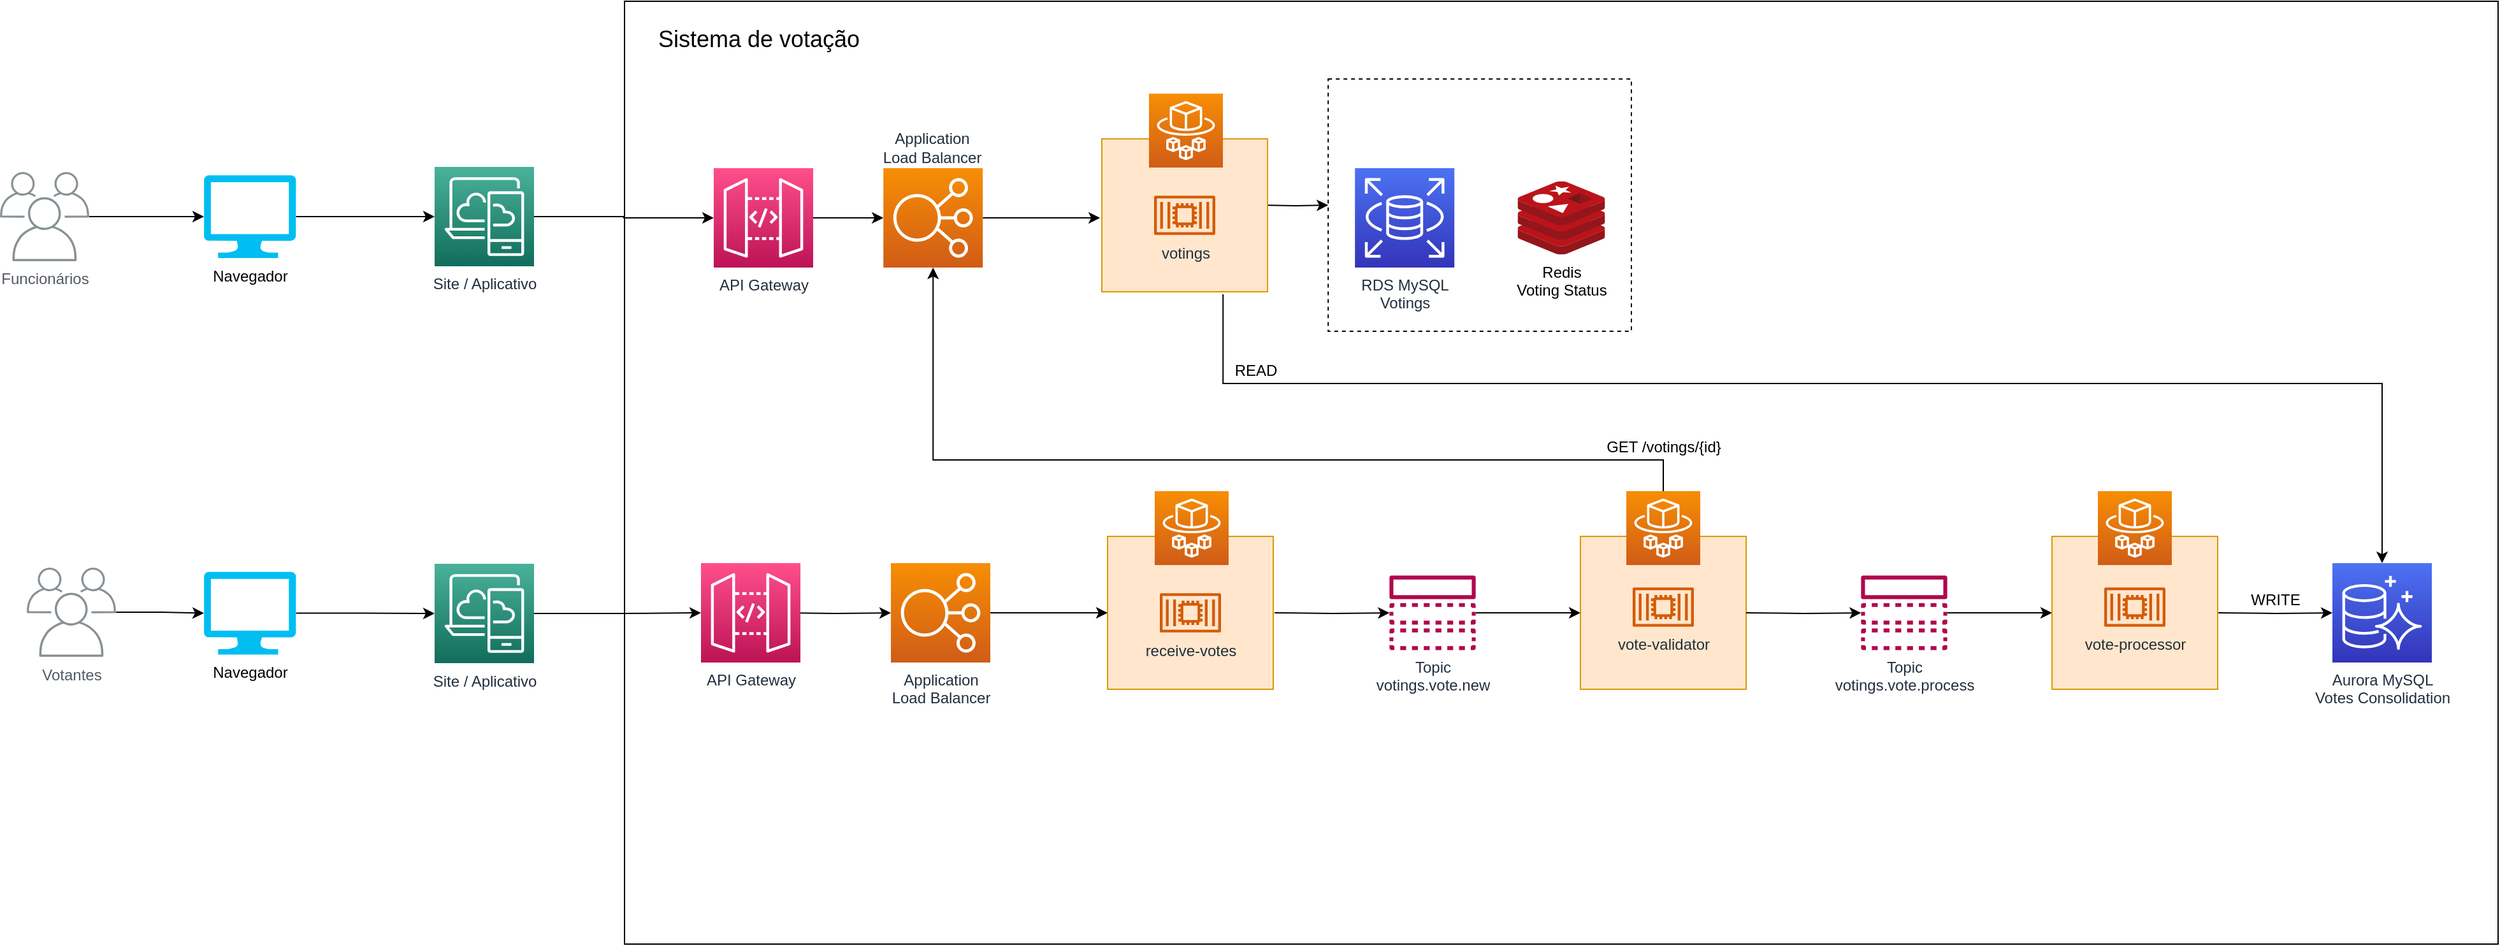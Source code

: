 <mxfile version="18.1.1" type="device"><diagram id="2X0dcI3UQhadDb3Mxtm5" name="Page-4"><mxGraphModel dx="2916" dy="709" grid="1" gridSize="10" guides="1" tooltips="1" connect="1" arrows="1" fold="1" page="1" pageScale="1" pageWidth="850" pageHeight="1100" math="0" shadow="0"><root><mxCell id="0"/><mxCell id="1" parent="0"/><mxCell id="NoNYzO1xtR95Ln9_nWpt-7" value="" style="rounded=0;whiteSpace=wrap;html=1;fillColor=none;" parent="1" vertex="1"><mxGeometry x="-20" y="480" width="1470" height="740" as="geometry"/></mxCell><mxCell id="qi511pHImZxNZVyPVJeD-2" value="" style="rounded=0;whiteSpace=wrap;html=1;dashed=1;fillColor=none;" vertex="1" parent="1"><mxGeometry x="532.1" y="541" width="237.9" height="198" as="geometry"/></mxCell><mxCell id="tU-Ik1oLNcgUxL7mBsfo-5" value="" style="fillColor=#ffe6cc;strokeColor=#d79b00;dashed=0;verticalAlign=top;fontStyle=1;" parent="1" vertex="1"><mxGeometry x="730" y="900" width="130" height="120" as="geometry"/></mxCell><mxCell id="tU-Ik1oLNcgUxL7mBsfo-14" style="edgeStyle=orthogonalEdgeStyle;rounded=0;orthogonalLoop=1;jettySize=auto;html=1;entryX=0.5;entryY=0;entryDx=0;entryDy=0;entryPerimeter=0;exitX=0.75;exitY=1;exitDx=0;exitDy=0;" parent="1" target="1m8fD1DRbqIA5YsGPSFk-44" edge="1"><mxGeometry relative="1" as="geometry"><mxPoint x="449.6" y="710" as="sourcePoint"/><Array as="points"><mxPoint x="450" y="780"/><mxPoint x="1359" y="780"/></Array></mxGeometry></mxCell><mxCell id="1m8fD1DRbqIA5YsGPSFk-1" style="edgeStyle=orthogonalEdgeStyle;rounded=0;orthogonalLoop=1;jettySize=auto;html=1;" parent="1" target="1m8fD1DRbqIA5YsGPSFk-14" edge="1"><mxGeometry relative="1" as="geometry"><mxPoint x="490" y="960" as="sourcePoint"/></mxGeometry></mxCell><mxCell id="1m8fD1DRbqIA5YsGPSFk-9" style="edgeStyle=orthogonalEdgeStyle;rounded=0;orthogonalLoop=1;jettySize=auto;html=1;entryX=0;entryY=0.5;entryDx=0;entryDy=0;" parent="1" source="1m8fD1DRbqIA5YsGPSFk-10" edge="1"><mxGeometry relative="1" as="geometry"><mxPoint x="353.1" y="650" as="targetPoint"/></mxGeometry></mxCell><mxCell id="1m8fD1DRbqIA5YsGPSFk-10" value="" style="sketch=0;points=[[0,0,0],[0.25,0,0],[0.5,0,0],[0.75,0,0],[1,0,0],[0,1,0],[0.25,1,0],[0.5,1,0],[0.75,1,0],[1,1,0],[0,0.25,0],[0,0.5,0],[0,0.75,0],[1,0.25,0],[1,0.5,0],[1,0.75,0]];outlineConnect=0;fontColor=#232F3E;gradientColor=#F78E04;gradientDirection=north;fillColor=#D05C17;strokeColor=#ffffff;dashed=0;verticalLabelPosition=bottom;verticalAlign=top;align=center;html=1;fontSize=12;fontStyle=0;aspect=fixed;shape=mxgraph.aws4.resourceIcon;resIcon=mxgraph.aws4.elastic_load_balancing;" parent="1" vertex="1"><mxGeometry x="183.1" y="611" width="78" height="78" as="geometry"/></mxCell><mxCell id="NoNYzO1xtR95Ln9_nWpt-3" style="edgeStyle=orthogonalEdgeStyle;rounded=0;orthogonalLoop=1;jettySize=auto;html=1;entryX=0;entryY=0.5;entryDx=0;entryDy=0;entryPerimeter=0;" parent="1" source="1m8fD1DRbqIA5YsGPSFk-12" target="NoNYzO1xtR95Ln9_nWpt-1" edge="1"><mxGeometry relative="1" as="geometry"/></mxCell><mxCell id="1m8fD1DRbqIA5YsGPSFk-12" value="Funcionários&lt;br&gt;" style="sketch=0;outlineConnect=0;gradientColor=none;fontColor=#545B64;strokeColor=none;fillColor=#879196;dashed=0;verticalLabelPosition=bottom;verticalAlign=top;align=center;html=1;fontSize=12;fontStyle=0;aspect=fixed;shape=mxgraph.aws4.illustration_users;pointerEvents=1" parent="1" vertex="1"><mxGeometry x="-510" y="614" width="70" height="70" as="geometry"/></mxCell><mxCell id="1m8fD1DRbqIA5YsGPSFk-13" style="edgeStyle=orthogonalEdgeStyle;rounded=0;orthogonalLoop=1;jettySize=auto;html=1;entryX=0;entryY=0.5;entryDx=0;entryDy=0;" parent="1" source="1m8fD1DRbqIA5YsGPSFk-14" edge="1"><mxGeometry relative="1" as="geometry"><mxPoint x="730" y="960" as="targetPoint"/></mxGeometry></mxCell><mxCell id="1m8fD1DRbqIA5YsGPSFk-14" value="Topic&lt;br&gt;votings.vote.new" style="sketch=0;outlineConnect=0;fontColor=#232F3E;gradientColor=none;fillColor=#B0084D;strokeColor=none;dashed=0;verticalLabelPosition=bottom;verticalAlign=top;align=center;html=1;fontSize=12;fontStyle=0;aspect=fixed;pointerEvents=1;shape=mxgraph.aws4.topic;" parent="1" vertex="1"><mxGeometry x="580" y="930.8" width="68" height="58.41" as="geometry"/></mxCell><mxCell id="1m8fD1DRbqIA5YsGPSFk-15" value="" style="shape=image;verticalLabelPosition=bottom;labelBackgroundColor=default;verticalAlign=top;aspect=fixed;imageAspect=0;image=https://upload.wikimedia.org/wikipedia/commons/thumb/0/05/Apache_kafka.svg/1261px-Apache_kafka.svg.png;" parent="1" vertex="1"><mxGeometry x="599" y="872.25" width="30" height="48.75" as="geometry"/></mxCell><mxCell id="1m8fD1DRbqIA5YsGPSFk-18" style="edgeStyle=orthogonalEdgeStyle;rounded=0;orthogonalLoop=1;jettySize=auto;html=1;" parent="1" target="1m8fD1DRbqIA5YsGPSFk-36" edge="1"><mxGeometry relative="1" as="geometry"><mxPoint x="860.0" y="960" as="sourcePoint"/></mxGeometry></mxCell><mxCell id="1m8fD1DRbqIA5YsGPSFk-22" value="vote-validator" style="sketch=0;outlineConnect=0;fontColor=#232F3E;gradientColor=none;fillColor=#D45B07;strokeColor=none;dashed=0;verticalLabelPosition=bottom;verticalAlign=top;align=center;html=1;fontSize=12;fontStyle=0;aspect=fixed;pointerEvents=1;shape=mxgraph.aws4.container_2;" parent="1" vertex="1"><mxGeometry x="771" y="940" width="48" height="31" as="geometry"/></mxCell><mxCell id="1m8fD1DRbqIA5YsGPSFk-25" value="" style="fillColor=#ffe6cc;strokeColor=#d79b00;dashed=0;verticalAlign=top;fontStyle=1;" parent="1" vertex="1"><mxGeometry x="359" y="900" width="130" height="120" as="geometry"/></mxCell><mxCell id="1m8fD1DRbqIA5YsGPSFk-28" value="receive-votes" style="sketch=0;outlineConnect=0;fontColor=#232F3E;gradientColor=none;fillColor=#D45B07;strokeColor=none;dashed=0;verticalLabelPosition=bottom;verticalAlign=top;align=center;html=1;fontSize=12;fontStyle=0;aspect=fixed;pointerEvents=1;shape=mxgraph.aws4.container_2;" parent="1" vertex="1"><mxGeometry x="400" y="944.5" width="48" height="31" as="geometry"/></mxCell><mxCell id="1m8fD1DRbqIA5YsGPSFk-30" style="edgeStyle=orthogonalEdgeStyle;rounded=0;orthogonalLoop=1;jettySize=auto;html=1;entryX=0;entryY=0.5;entryDx=0;entryDy=0;" parent="1" source="1m8fD1DRbqIA5YsGPSFk-31" edge="1"><mxGeometry relative="1" as="geometry"><mxPoint x="359" y="960" as="targetPoint"/></mxGeometry></mxCell><mxCell id="1m8fD1DRbqIA5YsGPSFk-31" value="Application&lt;br&gt;Load Balancer" style="sketch=0;points=[[0,0,0],[0.25,0,0],[0.5,0,0],[0.75,0,0],[1,0,0],[0,1,0],[0.25,1,0],[0.5,1,0],[0.75,1,0],[1,1,0],[0,0.25,0],[0,0.5,0],[0,0.75,0],[1,0.25,0],[1,0.5,0],[1,0.75,0]];outlineConnect=0;fontColor=#232F3E;gradientColor=#F78E04;gradientDirection=north;fillColor=#D05C17;strokeColor=#ffffff;dashed=0;verticalLabelPosition=bottom;verticalAlign=top;align=center;html=1;fontSize=12;fontStyle=0;aspect=fixed;shape=mxgraph.aws4.resourceIcon;resIcon=mxgraph.aws4.elastic_load_balancing;" parent="1" vertex="1"><mxGeometry x="189" y="921" width="78" height="78" as="geometry"/></mxCell><mxCell id="1m8fD1DRbqIA5YsGPSFk-32" style="edgeStyle=orthogonalEdgeStyle;rounded=0;orthogonalLoop=1;jettySize=auto;html=1;" parent="1" target="1m8fD1DRbqIA5YsGPSFk-31" edge="1"><mxGeometry relative="1" as="geometry"><mxPoint x="99.933" y="960" as="sourcePoint"/></mxGeometry></mxCell><mxCell id="1m8fD1DRbqIA5YsGPSFk-34" value="&lt;span style=&quot;color: rgb(35 , 47 , 62)&quot;&gt;Application&lt;/span&gt;&lt;br style=&quot;color: rgb(35 , 47 , 62)&quot;&gt;&lt;span style=&quot;color: rgb(35 , 47 , 62)&quot;&gt;Load Balancer&lt;/span&gt;" style="text;html=1;align=center;verticalAlign=middle;resizable=0;points=[];autosize=1;strokeColor=none;fillColor=none;" parent="1" vertex="1"><mxGeometry x="176.1" y="580" width="90" height="30" as="geometry"/></mxCell><mxCell id="1m8fD1DRbqIA5YsGPSFk-35" style="edgeStyle=orthogonalEdgeStyle;rounded=0;orthogonalLoop=1;jettySize=auto;html=1;entryX=0;entryY=0.5;entryDx=0;entryDy=0;" parent="1" source="1m8fD1DRbqIA5YsGPSFk-36" edge="1"><mxGeometry relative="1" as="geometry"><mxPoint x="1100" y="960" as="targetPoint"/></mxGeometry></mxCell><mxCell id="1m8fD1DRbqIA5YsGPSFk-36" value="Topic&lt;br&gt;votings.vote.process" style="sketch=0;outlineConnect=0;fontColor=#232F3E;gradientColor=none;fillColor=#B0084D;strokeColor=none;dashed=0;verticalLabelPosition=bottom;verticalAlign=top;align=center;html=1;fontSize=12;fontStyle=0;aspect=fixed;pointerEvents=1;shape=mxgraph.aws4.topic;" parent="1" vertex="1"><mxGeometry x="950" y="930.8" width="68" height="58.41" as="geometry"/></mxCell><mxCell id="1m8fD1DRbqIA5YsGPSFk-37" value="" style="shape=image;verticalLabelPosition=bottom;labelBackgroundColor=default;verticalAlign=top;aspect=fixed;imageAspect=0;image=https://upload.wikimedia.org/wikipedia/commons/thumb/0/05/Apache_kafka.svg/1261px-Apache_kafka.svg.png;" parent="1" vertex="1"><mxGeometry x="969" y="872.25" width="30" height="48.75" as="geometry"/></mxCell><mxCell id="1m8fD1DRbqIA5YsGPSFk-38" style="edgeStyle=orthogonalEdgeStyle;rounded=0;orthogonalLoop=1;jettySize=auto;html=1;entryX=0;entryY=0.5;entryDx=0;entryDy=0;entryPerimeter=0;" parent="1" target="1m8fD1DRbqIA5YsGPSFk-44" edge="1"><mxGeometry relative="1" as="geometry"><mxPoint x="1230" y="960" as="sourcePoint"/></mxGeometry></mxCell><mxCell id="1m8fD1DRbqIA5YsGPSFk-44" value="Aurora MySQL&lt;br&gt;Votes Consolidation" style="sketch=0;points=[[0,0,0],[0.25,0,0],[0.5,0,0],[0.75,0,0],[1,0,0],[0,1,0],[0.25,1,0],[0.5,1,0],[0.75,1,0],[1,1,0],[0,0.25,0],[0,0.5,0],[0,0.75,0],[1,0.25,0],[1,0.5,0],[1,0.75,0]];outlineConnect=0;fontColor=#232F3E;gradientColor=#4D72F3;gradientDirection=north;fillColor=#3334B9;strokeColor=#ffffff;dashed=0;verticalLabelPosition=bottom;verticalAlign=top;align=center;html=1;fontSize=12;fontStyle=0;aspect=fixed;shape=mxgraph.aws4.resourceIcon;resIcon=mxgraph.aws4.aurora;" parent="1" vertex="1"><mxGeometry x="1320" y="921" width="78" height="78" as="geometry"/></mxCell><mxCell id="1m8fD1DRbqIA5YsGPSFk-45" value="RDS MySQL&lt;br&gt;Votings" style="sketch=0;points=[[0,0,0],[0.25,0,0],[0.5,0,0],[0.75,0,0],[1,0,0],[0,1,0],[0.25,1,0],[0.5,1,0],[0.75,1,0],[1,1,0],[0,0.25,0],[0,0.5,0],[0,0.75,0],[1,0.25,0],[1,0.5,0],[1,0.75,0]];outlineConnect=0;fontColor=#232F3E;gradientColor=#4D72F3;gradientDirection=north;fillColor=#3334B9;strokeColor=#ffffff;dashed=0;verticalLabelPosition=bottom;verticalAlign=top;align=center;html=1;fontSize=12;fontStyle=0;aspect=fixed;shape=mxgraph.aws4.resourceIcon;resIcon=mxgraph.aws4.rds;" parent="1" vertex="1"><mxGeometry x="553.1" y="611" width="78" height="78" as="geometry"/></mxCell><mxCell id="1m8fD1DRbqIA5YsGPSFk-47" value="WRITE" style="text;html=1;align=center;verticalAlign=middle;resizable=0;points=[];autosize=1;strokeColor=none;fillColor=none;" parent="1" vertex="1"><mxGeometry x="1250" y="940" width="50" height="20" as="geometry"/></mxCell><mxCell id="1m8fD1DRbqIA5YsGPSFk-48" value="" style="sketch=0;points=[[0,0,0],[0.25,0,0],[0.5,0,0],[0.75,0,0],[1,0,0],[0,1,0],[0.25,1,0],[0.5,1,0],[0.75,1,0],[1,1,0],[0,0.25,0],[0,0.5,0],[0,0.75,0],[1,0.25,0],[1,0.5,0],[1,0.75,0]];outlineConnect=0;fontColor=#232F3E;gradientColor=#F78E04;gradientDirection=north;fillColor=#D05C17;strokeColor=#ffffff;dashed=0;verticalLabelPosition=bottom;verticalAlign=top;align=center;html=1;fontSize=12;fontStyle=0;aspect=fixed;shape=mxgraph.aws4.resourceIcon;resIcon=mxgraph.aws4.fargate;" parent="1" vertex="1"><mxGeometry x="396" y="864.5" width="58" height="58" as="geometry"/></mxCell><mxCell id="1m8fD1DRbqIA5YsGPSFk-53" value="" style="shape=image;verticalLabelPosition=bottom;labelBackgroundColor=default;verticalAlign=top;aspect=fixed;imageAspect=0;image=https://devkico.itexto.com.br/wp-content/uploads/2014/08/spring-boot-project-logo.png;imageBackground=none;" parent="1" vertex="1"><mxGeometry x="460" y="862" width="38" height="38" as="geometry"/></mxCell><mxCell id="1m8fD1DRbqIA5YsGPSFk-55" value="" style="shape=image;verticalLabelPosition=bottom;labelBackgroundColor=default;verticalAlign=top;aspect=fixed;imageAspect=0;image=https://marcas-logos.net/wp-content/uploads/2020/11/MySQL-logo.png;" parent="1" vertex="1"><mxGeometry x="1300" y="1030" width="104.9" height="70" as="geometry"/></mxCell><mxCell id="1m8fD1DRbqIA5YsGPSFk-56" value="" style="shape=image;verticalLabelPosition=bottom;labelBackgroundColor=default;verticalAlign=top;aspect=fixed;imageAspect=0;image=https://marcas-logos.net/wp-content/uploads/2020/11/MySQL-logo.png;" parent="1" vertex="1"><mxGeometry x="543.1" y="540" width="104.9" height="70" as="geometry"/></mxCell><mxCell id="1m8fD1DRbqIA5YsGPSFk-57" value="GET /votings/{id}" style="text;html=1;align=center;verticalAlign=middle;resizable=0;points=[];autosize=1;strokeColor=none;fillColor=none;" parent="1" vertex="1"><mxGeometry x="740" y="820" width="110" height="20" as="geometry"/></mxCell><mxCell id="tU-Ik1oLNcgUxL7mBsfo-13" style="edgeStyle=orthogonalEdgeStyle;rounded=0;orthogonalLoop=1;jettySize=auto;html=1;entryX=0.5;entryY=1;entryDx=0;entryDy=0;entryPerimeter=0;" parent="1" source="1m8fD1DRbqIA5YsGPSFk-58" target="1m8fD1DRbqIA5YsGPSFk-10" edge="1"><mxGeometry relative="1" as="geometry"><mxPoint x="384.6" y="710" as="targetPoint"/><Array as="points"><mxPoint x="795" y="840"/><mxPoint x="222" y="840"/></Array></mxGeometry></mxCell><mxCell id="1m8fD1DRbqIA5YsGPSFk-58" value="" style="sketch=0;points=[[0,0,0],[0.25,0,0],[0.5,0,0],[0.75,0,0],[1,0,0],[0,1,0],[0.25,1,0],[0.5,1,0],[0.75,1,0],[1,1,0],[0,0.25,0],[0,0.5,0],[0,0.75,0],[1,0.25,0],[1,0.5,0],[1,0.75,0]];outlineConnect=0;fontColor=#232F3E;gradientColor=#F78E04;gradientDirection=north;fillColor=#D05C17;strokeColor=#ffffff;dashed=0;verticalLabelPosition=bottom;verticalAlign=top;align=center;html=1;fontSize=12;fontStyle=0;aspect=fixed;shape=mxgraph.aws4.resourceIcon;resIcon=mxgraph.aws4.fargate;" parent="1" vertex="1"><mxGeometry x="766" y="864.5" width="58" height="58" as="geometry"/></mxCell><mxCell id="tU-Ik1oLNcgUxL7mBsfo-1" value="" style="shape=image;verticalLabelPosition=bottom;labelBackgroundColor=default;verticalAlign=top;aspect=fixed;imageAspect=0;image=https://devkico.itexto.com.br/wp-content/uploads/2014/08/spring-boot-project-logo.png;imageBackground=none;" parent="1" vertex="1"><mxGeometry x="829.25" y="862" width="38" height="38" as="geometry"/></mxCell><mxCell id="tU-Ik1oLNcgUxL7mBsfo-6" value="" style="fillColor=#ffe6cc;strokeColor=#d79b00;dashed=0;verticalAlign=top;fontStyle=1;" parent="1" vertex="1"><mxGeometry x="1100" y="900" width="130" height="120" as="geometry"/></mxCell><mxCell id="tU-Ik1oLNcgUxL7mBsfo-7" value="vote-processor" style="sketch=0;outlineConnect=0;fontColor=#232F3E;gradientColor=none;fillColor=#D45B07;strokeColor=none;dashed=0;verticalLabelPosition=bottom;verticalAlign=top;align=center;html=1;fontSize=12;fontStyle=0;aspect=fixed;pointerEvents=1;shape=mxgraph.aws4.container_2;" parent="1" vertex="1"><mxGeometry x="1141" y="940" width="48" height="31" as="geometry"/></mxCell><mxCell id="tU-Ik1oLNcgUxL7mBsfo-8" value="" style="sketch=0;points=[[0,0,0],[0.25,0,0],[0.5,0,0],[0.75,0,0],[1,0,0],[0,1,0],[0.25,1,0],[0.5,1,0],[0.75,1,0],[1,1,0],[0,0.25,0],[0,0.5,0],[0,0.75,0],[1,0.25,0],[1,0.5,0],[1,0.75,0]];outlineConnect=0;fontColor=#232F3E;gradientColor=#F78E04;gradientDirection=north;fillColor=#D05C17;strokeColor=#ffffff;dashed=0;verticalLabelPosition=bottom;verticalAlign=top;align=center;html=1;fontSize=12;fontStyle=0;aspect=fixed;shape=mxgraph.aws4.resourceIcon;resIcon=mxgraph.aws4.fargate;" parent="1" vertex="1"><mxGeometry x="1136" y="864.5" width="58" height="58" as="geometry"/></mxCell><mxCell id="tU-Ik1oLNcgUxL7mBsfo-9" value="" style="shape=image;verticalLabelPosition=bottom;labelBackgroundColor=default;verticalAlign=top;aspect=fixed;imageAspect=0;image=https://devkico.itexto.com.br/wp-content/uploads/2014/08/spring-boot-project-logo.png;imageBackground=none;" parent="1" vertex="1"><mxGeometry x="1199.25" y="862" width="38" height="38" as="geometry"/></mxCell><mxCell id="1m8fD1DRbqIA5YsGPSFk-46" value="READ" style="text;html=1;align=center;verticalAlign=middle;resizable=0;points=[];autosize=1;strokeColor=none;fillColor=none;" parent="1" vertex="1"><mxGeometry x="449.5" y="760" width="50" height="20" as="geometry"/></mxCell><mxCell id="qi511pHImZxNZVyPVJeD-5" style="edgeStyle=orthogonalEdgeStyle;rounded=0;orthogonalLoop=1;jettySize=auto;html=1;entryX=0;entryY=0.5;entryDx=0;entryDy=0;" edge="1" parent="1" target="qi511pHImZxNZVyPVJeD-2"><mxGeometry relative="1" as="geometry"><mxPoint x="480" y="640" as="sourcePoint"/></mxGeometry></mxCell><mxCell id="tU-Ik1oLNcgUxL7mBsfo-15" value="" style="fillColor=#ffe6cc;strokeColor=#d79b00;dashed=0;verticalAlign=top;fontStyle=1;" parent="1" vertex="1"><mxGeometry x="354.5" y="588" width="130" height="120" as="geometry"/></mxCell><mxCell id="tU-Ik1oLNcgUxL7mBsfo-16" value="votings" style="sketch=0;outlineConnect=0;fontColor=#232F3E;gradientColor=none;fillColor=#D45B07;strokeColor=none;dashed=0;verticalLabelPosition=bottom;verticalAlign=top;align=center;html=1;fontSize=12;fontStyle=0;aspect=fixed;pointerEvents=1;shape=mxgraph.aws4.container_2;" parent="1" vertex="1"><mxGeometry x="395.5" y="632.5" width="48" height="31" as="geometry"/></mxCell><mxCell id="tU-Ik1oLNcgUxL7mBsfo-17" value="" style="sketch=0;points=[[0,0,0],[0.25,0,0],[0.5,0,0],[0.75,0,0],[1,0,0],[0,1,0],[0.25,1,0],[0.5,1,0],[0.75,1,0],[1,1,0],[0,0.25,0],[0,0.5,0],[0,0.75,0],[1,0.25,0],[1,0.5,0],[1,0.75,0]];outlineConnect=0;fontColor=#232F3E;gradientColor=#F78E04;gradientDirection=north;fillColor=#D05C17;strokeColor=#ffffff;dashed=0;verticalLabelPosition=bottom;verticalAlign=top;align=center;html=1;fontSize=12;fontStyle=0;aspect=fixed;shape=mxgraph.aws4.resourceIcon;resIcon=mxgraph.aws4.fargate;" parent="1" vertex="1"><mxGeometry x="391.5" y="552.5" width="58" height="58" as="geometry"/></mxCell><mxCell id="tU-Ik1oLNcgUxL7mBsfo-18" value="" style="shape=image;verticalLabelPosition=bottom;labelBackgroundColor=default;verticalAlign=top;aspect=fixed;imageAspect=0;image=https://devkico.itexto.com.br/wp-content/uploads/2014/08/spring-boot-project-logo.png;imageBackground=none;" parent="1" vertex="1"><mxGeometry x="455.5" y="550" width="38" height="38" as="geometry"/></mxCell><mxCell id="bmN5ukwOly39cbtAtv39-3" style="edgeStyle=orthogonalEdgeStyle;rounded=0;orthogonalLoop=1;jettySize=auto;html=1;entryX=0;entryY=0.5;entryDx=0;entryDy=0;entryPerimeter=0;" parent="1" source="bmN5ukwOly39cbtAtv39-1" target="1m8fD1DRbqIA5YsGPSFk-10" edge="1"><mxGeometry relative="1" as="geometry"/></mxCell><mxCell id="bmN5ukwOly39cbtAtv39-1" value="API Gateway" style="sketch=0;points=[[0,0,0],[0.25,0,0],[0.5,0,0],[0.75,0,0],[1,0,0],[0,1,0],[0.25,1,0],[0.5,1,0],[0.75,1,0],[1,1,0],[0,0.25,0],[0,0.5,0],[0,0.75,0],[1,0.25,0],[1,0.5,0],[1,0.75,0]];outlineConnect=0;fontColor=#232F3E;gradientColor=#FF4F8B;gradientDirection=north;fillColor=#BC1356;strokeColor=#ffffff;dashed=0;verticalLabelPosition=bottom;verticalAlign=top;align=center;html=1;fontSize=12;fontStyle=0;aspect=fixed;shape=mxgraph.aws4.resourceIcon;resIcon=mxgraph.aws4.api_gateway;" parent="1" vertex="1"><mxGeometry x="50" y="611" width="78" height="78" as="geometry"/></mxCell><mxCell id="bmN5ukwOly39cbtAtv39-7" value="API Gateway" style="sketch=0;points=[[0,0,0],[0.25,0,0],[0.5,0,0],[0.75,0,0],[1,0,0],[0,1,0],[0.25,1,0],[0.5,1,0],[0.75,1,0],[1,1,0],[0,0.25,0],[0,0.5,0],[0,0.75,0],[1,0.25,0],[1,0.5,0],[1,0.75,0]];outlineConnect=0;fontColor=#232F3E;gradientColor=#FF4F8B;gradientDirection=north;fillColor=#BC1356;strokeColor=#ffffff;dashed=0;verticalLabelPosition=bottom;verticalAlign=top;align=center;html=1;fontSize=12;fontStyle=0;aspect=fixed;shape=mxgraph.aws4.resourceIcon;resIcon=mxgraph.aws4.api_gateway;" parent="1" vertex="1"><mxGeometry x="40" y="921" width="78" height="78" as="geometry"/></mxCell><mxCell id="NoNYzO1xtR95Ln9_nWpt-10" style="edgeStyle=orthogonalEdgeStyle;rounded=0;orthogonalLoop=1;jettySize=auto;html=1;entryX=0;entryY=0.5;entryDx=0;entryDy=0;entryPerimeter=0;fontSize=18;" parent="1" source="NoNYzO1xtR95Ln9_nWpt-1" target="NoNYzO1xtR95Ln9_nWpt-9" edge="1"><mxGeometry relative="1" as="geometry"/></mxCell><mxCell id="NoNYzO1xtR95Ln9_nWpt-1" value="Navegador" style="verticalLabelPosition=bottom;html=1;verticalAlign=top;align=center;strokeColor=none;fillColor=#00BEF2;shape=mxgraph.azure.computer;pointerEvents=1;" parent="1" vertex="1"><mxGeometry x="-350" y="616.5" width="72.22" height="65" as="geometry"/></mxCell><mxCell id="NoNYzO1xtR95Ln9_nWpt-4" style="edgeStyle=orthogonalEdgeStyle;rounded=0;orthogonalLoop=1;jettySize=auto;html=1;entryX=0;entryY=0.5;entryDx=0;entryDy=0;entryPerimeter=0;" parent="1" source="NoNYzO1xtR95Ln9_nWpt-5" target="NoNYzO1xtR95Ln9_nWpt-6" edge="1"><mxGeometry relative="1" as="geometry"/></mxCell><mxCell id="NoNYzO1xtR95Ln9_nWpt-5" value="Votantes" style="sketch=0;outlineConnect=0;gradientColor=none;fontColor=#545B64;strokeColor=none;fillColor=#879196;dashed=0;verticalLabelPosition=bottom;verticalAlign=top;align=center;html=1;fontSize=12;fontStyle=0;aspect=fixed;shape=mxgraph.aws4.illustration_users;pointerEvents=1" parent="1" vertex="1"><mxGeometry x="-489" y="924.5" width="70" height="70" as="geometry"/></mxCell><mxCell id="NoNYzO1xtR95Ln9_nWpt-14" style="edgeStyle=orthogonalEdgeStyle;rounded=0;orthogonalLoop=1;jettySize=auto;html=1;entryX=0;entryY=0.5;entryDx=0;entryDy=0;entryPerimeter=0;fontSize=18;" parent="1" source="NoNYzO1xtR95Ln9_nWpt-6" target="NoNYzO1xtR95Ln9_nWpt-12" edge="1"><mxGeometry relative="1" as="geometry"/></mxCell><mxCell id="NoNYzO1xtR95Ln9_nWpt-6" value="Navegador" style="verticalLabelPosition=bottom;html=1;verticalAlign=top;align=center;strokeColor=none;fillColor=#00BEF2;shape=mxgraph.azure.computer;pointerEvents=1;" parent="1" vertex="1"><mxGeometry x="-350" y="927.8" width="72.22" height="65" as="geometry"/></mxCell><mxCell id="NoNYzO1xtR95Ln9_nWpt-8" value="&lt;font style=&quot;font-size: 18px&quot;&gt;Sistema de votação&lt;/font&gt;" style="text;html=1;align=center;verticalAlign=middle;resizable=0;points=[];autosize=1;strokeColor=none;fillColor=none;" parent="1" vertex="1"><mxGeometry y="500" width="170" height="20" as="geometry"/></mxCell><mxCell id="NoNYzO1xtR95Ln9_nWpt-11" style="edgeStyle=orthogonalEdgeStyle;rounded=0;orthogonalLoop=1;jettySize=auto;html=1;entryX=0;entryY=0.5;entryDx=0;entryDy=0;entryPerimeter=0;fontSize=18;" parent="1" source="NoNYzO1xtR95Ln9_nWpt-9" target="bmN5ukwOly39cbtAtv39-1" edge="1"><mxGeometry relative="1" as="geometry"/></mxCell><mxCell id="NoNYzO1xtR95Ln9_nWpt-9" value="Site / Aplicativo" style="sketch=0;points=[[0,0,0],[0.25,0,0],[0.5,0,0],[0.75,0,0],[1,0,0],[0,1,0],[0.25,1,0],[0.5,1,0],[0.75,1,0],[1,1,0],[0,0.25,0],[0,0.5,0],[0,0.75,0],[1,0.25,0],[1,0.5,0],[1,0.75,0]];outlineConnect=0;fontColor=#232F3E;gradientColor=#4AB29A;gradientDirection=north;fillColor=#116D5B;strokeColor=#ffffff;dashed=0;verticalLabelPosition=bottom;verticalAlign=top;align=center;html=1;fontSize=12;fontStyle=0;aspect=fixed;shape=mxgraph.aws4.resourceIcon;resIcon=mxgraph.aws4.desktop_and_app_streaming;" parent="1" vertex="1"><mxGeometry x="-169" y="610" width="78" height="78" as="geometry"/></mxCell><mxCell id="NoNYzO1xtR95Ln9_nWpt-13" style="edgeStyle=orthogonalEdgeStyle;rounded=0;orthogonalLoop=1;jettySize=auto;html=1;entryX=0;entryY=0.5;entryDx=0;entryDy=0;entryPerimeter=0;fontSize=18;" parent="1" source="NoNYzO1xtR95Ln9_nWpt-12" target="bmN5ukwOly39cbtAtv39-7" edge="1"><mxGeometry relative="1" as="geometry"/></mxCell><mxCell id="NoNYzO1xtR95Ln9_nWpt-12" value="Site / Aplicativo" style="sketch=0;points=[[0,0,0],[0.25,0,0],[0.5,0,0],[0.75,0,0],[1,0,0],[0,1,0],[0.25,1,0],[0.5,1,0],[0.75,1,0],[1,1,0],[0,0.25,0],[0,0.5,0],[0,0.75,0],[1,0.25,0],[1,0.5,0],[1,0.75,0]];outlineConnect=0;fontColor=#232F3E;gradientColor=#4AB29A;gradientDirection=north;fillColor=#116D5B;strokeColor=#ffffff;dashed=0;verticalLabelPosition=bottom;verticalAlign=top;align=center;html=1;fontSize=12;fontStyle=0;aspect=fixed;shape=mxgraph.aws4.resourceIcon;resIcon=mxgraph.aws4.desktop_and_app_streaming;" parent="1" vertex="1"><mxGeometry x="-169" y="921.5" width="78" height="78" as="geometry"/></mxCell><mxCell id="qi511pHImZxNZVyPVJeD-1" value="Redis&lt;br&gt;Voting Status" style="sketch=0;aspect=fixed;html=1;points=[];align=center;image;fontSize=12;image=img/lib/mscae/Cache_Redis_Product.svg;" vertex="1" parent="1"><mxGeometry x="680.75" y="621.23" width="68.5" height="57.54" as="geometry"/></mxCell></root></mxGraphModel></diagram></mxfile>